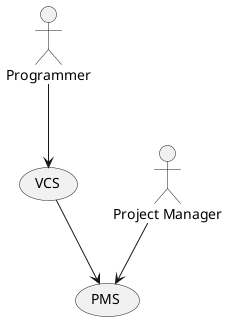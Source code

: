 @startuml
actor Programmer as p1
actor "Project Manager" as pm
(VCS) as vcs
(PMS) as pms

p1 --> vcs
vcs --> pms
pm --> pms
@enduml
